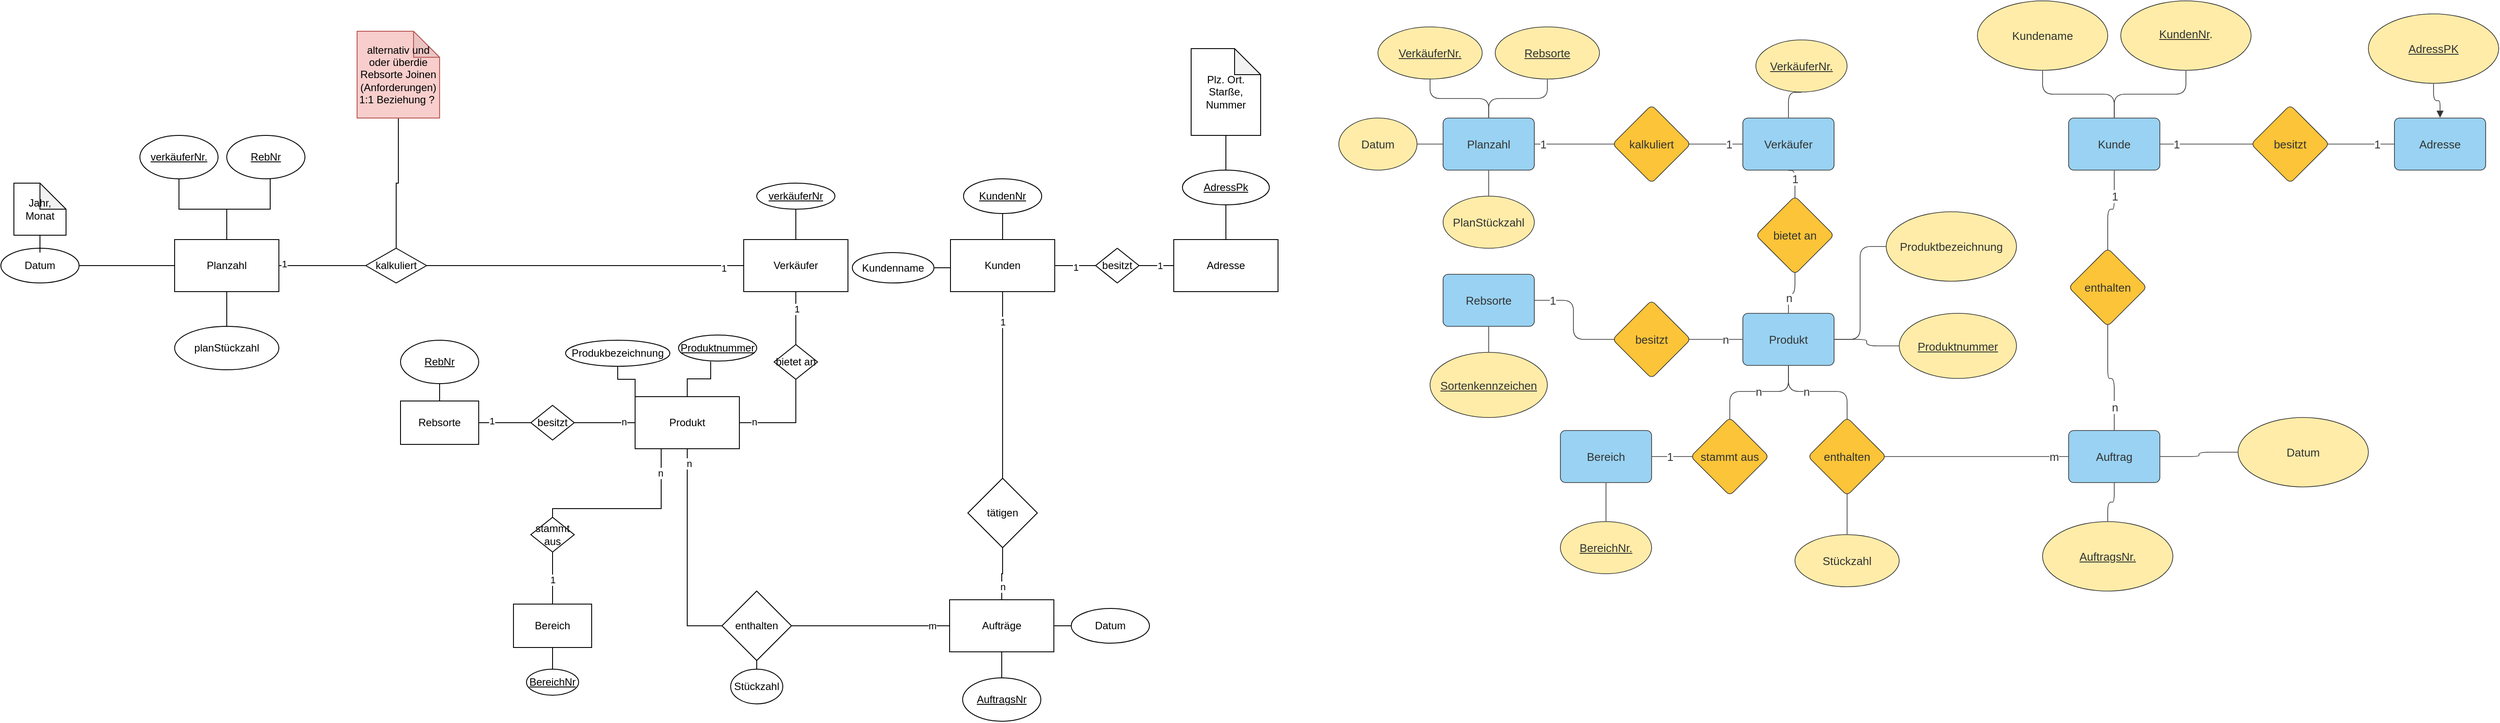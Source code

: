<mxfile version="15.9.1" type="device"><diagram id="dLXzh2UvGSdOBvR9cdax" name="Page-1"><mxGraphModel dx="1124" dy="1841" grid="0" gridSize="10" guides="0" tooltips="1" connect="1" arrows="1" fold="1" page="0" pageScale="1" pageWidth="827" pageHeight="1169" math="0" shadow="0"><root><mxCell id="0"/><mxCell id="1" parent="0"/><mxCell id="wqXy0kKlGQBQh-7bMVxt-5" style="edgeStyle=orthogonalEdgeStyle;rounded=0;orthogonalLoop=1;jettySize=auto;html=1;exitX=0.5;exitY=0;exitDx=0;exitDy=0;entryX=0.411;entryY=1.02;entryDx=0;entryDy=0;entryPerimeter=0;endArrow=none;endFill=0;" parent="1" source="wqXy0kKlGQBQh-7bMVxt-1" target="wqXy0kKlGQBQh-7bMVxt-2" edge="1"><mxGeometry relative="1" as="geometry"/></mxCell><mxCell id="wqXy0kKlGQBQh-7bMVxt-6" style="edgeStyle=orthogonalEdgeStyle;rounded=0;orthogonalLoop=1;jettySize=auto;html=1;exitX=0;exitY=0.5;exitDx=0;exitDy=0;endArrow=none;endFill=0;" parent="1" source="wqXy0kKlGQBQh-7bMVxt-1" target="wqXy0kKlGQBQh-7bMVxt-3" edge="1"><mxGeometry relative="1" as="geometry"><Array as="points"><mxPoint x="350" y="261"/><mxPoint x="350" y="261"/></Array></mxGeometry></mxCell><mxCell id="wqXy0kKlGQBQh-7bMVxt-40" value="n" style="edgeLabel;html=1;align=center;verticalAlign=middle;resizable=0;points=[];" parent="wqXy0kKlGQBQh-7bMVxt-6" vertex="1" connectable="0"><mxGeometry x="-0.848" y="-1" relative="1" as="geometry"><mxPoint as="offset"/></mxGeometry></mxCell><mxCell id="wqXy0kKlGQBQh-7bMVxt-41" value="1" style="edgeLabel;html=1;align=center;verticalAlign=middle;resizable=0;points=[];" parent="wqXy0kKlGQBQh-7bMVxt-6" vertex="1" connectable="0"><mxGeometry x="0.835" y="-2" relative="1" as="geometry"><mxPoint as="offset"/></mxGeometry></mxCell><mxCell id="wqXy0kKlGQBQh-7bMVxt-29" style="edgeStyle=orthogonalEdgeStyle;rounded=0;orthogonalLoop=1;jettySize=auto;html=1;entryX=0;entryY=0.5;entryDx=0;entryDy=0;endArrow=none;endFill=0;" parent="1" source="wqXy0kKlGQBQh-7bMVxt-1" target="wqXy0kKlGQBQh-7bMVxt-27" edge="1"><mxGeometry relative="1" as="geometry"/></mxCell><mxCell id="wqXy0kKlGQBQh-7bMVxt-42" value="n" style="edgeLabel;html=1;align=center;verticalAlign=middle;resizable=0;points=[];" parent="wqXy0kKlGQBQh-7bMVxt-29" vertex="1" connectable="0"><mxGeometry x="-0.861" y="2" relative="1" as="geometry"><mxPoint as="offset"/></mxGeometry></mxCell><mxCell id="wqXy0kKlGQBQh-7bMVxt-66" style="edgeStyle=orthogonalEdgeStyle;rounded=0;orthogonalLoop=1;jettySize=auto;html=1;exitX=0;exitY=0;exitDx=0;exitDy=0;entryX=0.5;entryY=1;entryDx=0;entryDy=0;endArrow=none;endFill=0;" parent="1" source="wqXy0kKlGQBQh-7bMVxt-1" target="wqXy0kKlGQBQh-7bMVxt-65" edge="1"><mxGeometry relative="1" as="geometry"/></mxCell><mxCell id="wqXy0kKlGQBQh-7bMVxt-1" value="Produkt" style="rounded=0;whiteSpace=wrap;html=1;" parent="1" vertex="1"><mxGeometry x="440" y="231" width="120" height="60" as="geometry"/></mxCell><mxCell id="wqXy0kKlGQBQh-7bMVxt-2" value="&lt;u&gt;Produktnummer&lt;/u&gt;" style="ellipse;whiteSpace=wrap;html=1;" parent="1" vertex="1"><mxGeometry x="490" y="160" width="90" height="30" as="geometry"/></mxCell><mxCell id="wqXy0kKlGQBQh-7bMVxt-3" value="Rebsorte" style="cube;whiteSpace=wrap;html=1;" parent="1" vertex="1"><mxGeometry x="170" y="236" width="90" height="50" as="geometry"/></mxCell><mxCell id="wqXy0kKlGQBQh-7bMVxt-4" value="Bereich" style="cube;whiteSpace=wrap;html=1;" parent="1" vertex="1"><mxGeometry x="300" y="470" width="90" height="50" as="geometry"/></mxCell><mxCell id="wqXy0kKlGQBQh-7bMVxt-8" value="besitzt" style="rhombus;whiteSpace=wrap;html=1;" parent="1" vertex="1"><mxGeometry x="320" y="241" width="50" height="40" as="geometry"/></mxCell><mxCell id="wqXy0kKlGQBQh-7bMVxt-68" style="edgeStyle=orthogonalEdgeStyle;rounded=0;orthogonalLoop=1;jettySize=auto;html=1;exitX=0.5;exitY=0;exitDx=0;exitDy=0;entryX=0.25;entryY=1;entryDx=0;entryDy=0;endArrow=none;endFill=0;" parent="1" source="wqXy0kKlGQBQh-7bMVxt-9" target="wqXy0kKlGQBQh-7bMVxt-1" edge="1"><mxGeometry relative="1" as="geometry"><Array as="points"><mxPoint x="345" y="360"/><mxPoint x="470" y="360"/></Array></mxGeometry></mxCell><mxCell id="wqXy0kKlGQBQh-7bMVxt-69" value="n" style="edgeLabel;html=1;align=center;verticalAlign=middle;resizable=0;points=[];" parent="wqXy0kKlGQBQh-7bMVxt-68" vertex="1" connectable="0"><mxGeometry x="0.725" y="1" relative="1" as="geometry"><mxPoint as="offset"/></mxGeometry></mxCell><mxCell id="wqXy0kKlGQBQh-7bMVxt-9" value="stammt aus" style="rhombus;whiteSpace=wrap;html=1;" parent="1" vertex="1"><mxGeometry x="320" y="370" width="50" height="40" as="geometry"/></mxCell><mxCell id="wqXy0kKlGQBQh-7bMVxt-10" value="" style="edgeStyle=orthogonalEdgeStyle;rounded=0;orthogonalLoop=1;jettySize=auto;html=1;exitX=0.5;exitY=0;exitDx=0;exitDy=0;entryX=0.5;entryY=1;entryDx=0;entryDy=0;endArrow=none;" parent="1" source="wqXy0kKlGQBQh-7bMVxt-4" target="wqXy0kKlGQBQh-7bMVxt-9" edge="1"><mxGeometry relative="1" as="geometry"><mxPoint x="345" y="470" as="sourcePoint"/><mxPoint x="345" y="350" as="targetPoint"/></mxGeometry></mxCell><mxCell id="wqXy0kKlGQBQh-7bMVxt-39" value="1" style="edgeLabel;html=1;align=center;verticalAlign=middle;resizable=0;points=[];" parent="wqXy0kKlGQBQh-7bMVxt-10" vertex="1" connectable="0"><mxGeometry x="-0.067" relative="1" as="geometry"><mxPoint as="offset"/></mxGeometry></mxCell><mxCell id="EiF0yC27zr7MXbpRQloR-24" style="edgeStyle=orthogonalEdgeStyle;rounded=0;orthogonalLoop=1;jettySize=auto;html=1;endArrow=none;endFill=0;" parent="1" source="wqXy0kKlGQBQh-7bMVxt-11" target="wqXy0kKlGQBQh-7bMVxt-3" edge="1"><mxGeometry relative="1" as="geometry"/></mxCell><mxCell id="wqXy0kKlGQBQh-7bMVxt-11" value="&lt;u&gt;RebNr&lt;/u&gt;" style="ellipse;whiteSpace=wrap;html=1;" parent="1" vertex="1"><mxGeometry x="170" y="166" width="90" height="50" as="geometry"/></mxCell><mxCell id="wqXy0kKlGQBQh-7bMVxt-15" style="edgeStyle=orthogonalEdgeStyle;rounded=0;orthogonalLoop=1;jettySize=auto;html=1;entryX=0.5;entryY=1;entryDx=0;entryDy=0;endArrow=none;endFill=0;" parent="1" source="wqXy0kKlGQBQh-7bMVxt-13" target="wqXy0kKlGQBQh-7bMVxt-4" edge="1"><mxGeometry relative="1" as="geometry"/></mxCell><mxCell id="wqXy0kKlGQBQh-7bMVxt-13" value="&lt;u&gt;BereichNr&lt;/u&gt;" style="ellipse;whiteSpace=wrap;html=1;" parent="1" vertex="1"><mxGeometry x="315" y="545" width="60" height="30" as="geometry"/></mxCell><mxCell id="wqXy0kKlGQBQh-7bMVxt-21" style="edgeStyle=orthogonalEdgeStyle;rounded=0;orthogonalLoop=1;jettySize=auto;html=1;entryX=0.5;entryY=0;entryDx=0;entryDy=0;endArrow=none;endFill=0;" parent="1" source="wqXy0kKlGQBQh-7bMVxt-16" target="wqXy0kKlGQBQh-7bMVxt-19" edge="1"><mxGeometry relative="1" as="geometry"><mxPoint x="860" y="210" as="targetPoint"/></mxGeometry></mxCell><mxCell id="wqXy0kKlGQBQh-7bMVxt-51" value="1" style="edgeLabel;html=1;align=center;verticalAlign=middle;resizable=0;points=[];" parent="wqXy0kKlGQBQh-7bMVxt-21" vertex="1" connectable="0"><mxGeometry x="-0.75" y="2" relative="1" as="geometry"><mxPoint x="-2" y="8" as="offset"/></mxGeometry></mxCell><mxCell id="wqXy0kKlGQBQh-7bMVxt-37" style="edgeStyle=orthogonalEdgeStyle;rounded=0;orthogonalLoop=1;jettySize=auto;html=1;exitX=1;exitY=0.5;exitDx=0;exitDy=0;entryX=0;entryY=0.5;entryDx=0;entryDy=0;endArrow=none;endFill=0;" parent="1" source="wqXy0kKlGQBQh-7bMVxt-16" target="wqXy0kKlGQBQh-7bMVxt-35" edge="1"><mxGeometry relative="1" as="geometry"/></mxCell><mxCell id="wqXy0kKlGQBQh-7bMVxt-53" value="1" style="edgeLabel;html=1;align=center;verticalAlign=middle;resizable=0;points=[];" parent="wqXy0kKlGQBQh-7bMVxt-37" vertex="1" connectable="0"><mxGeometry y="-2" relative="1" as="geometry"><mxPoint as="offset"/></mxGeometry></mxCell><mxCell id="wqXy0kKlGQBQh-7bMVxt-16" value="Kunden" style="rounded=0;whiteSpace=wrap;html=1;" parent="1" vertex="1"><mxGeometry x="803" y="50" width="120" height="60" as="geometry"/></mxCell><mxCell id="wqXy0kKlGQBQh-7bMVxt-28" style="edgeStyle=orthogonalEdgeStyle;rounded=0;orthogonalLoop=1;jettySize=auto;html=1;entryX=1;entryY=0.5;entryDx=0;entryDy=0;endArrow=none;endFill=0;" parent="1" source="wqXy0kKlGQBQh-7bMVxt-17" target="wqXy0kKlGQBQh-7bMVxt-27" edge="1"><mxGeometry relative="1" as="geometry"/></mxCell><mxCell id="wqXy0kKlGQBQh-7bMVxt-43" value="m" style="edgeLabel;html=1;align=center;verticalAlign=middle;resizable=0;points=[];" parent="wqXy0kKlGQBQh-7bMVxt-28" vertex="1" connectable="0"><mxGeometry x="-0.781" relative="1" as="geometry"><mxPoint as="offset"/></mxGeometry></mxCell><mxCell id="wqXy0kKlGQBQh-7bMVxt-57" style="edgeStyle=orthogonalEdgeStyle;rounded=0;orthogonalLoop=1;jettySize=auto;html=1;exitX=1;exitY=0.5;exitDx=0;exitDy=0;entryX=0;entryY=0.5;entryDx=0;entryDy=0;endArrow=none;endFill=0;" parent="1" source="wqXy0kKlGQBQh-7bMVxt-17" target="wqXy0kKlGQBQh-7bMVxt-56" edge="1"><mxGeometry relative="1" as="geometry"/></mxCell><mxCell id="wqXy0kKlGQBQh-7bMVxt-17" value="Aufträge" style="rounded=0;whiteSpace=wrap;html=1;" parent="1" vertex="1"><mxGeometry x="802" y="465" width="120" height="60" as="geometry"/></mxCell><mxCell id="wqXy0kKlGQBQh-7bMVxt-20" style="edgeStyle=orthogonalEdgeStyle;rounded=0;orthogonalLoop=1;jettySize=auto;html=1;endArrow=none;endFill=0;" parent="1" source="wqXy0kKlGQBQh-7bMVxt-19" target="wqXy0kKlGQBQh-7bMVxt-17" edge="1"><mxGeometry relative="1" as="geometry"/></mxCell><mxCell id="wqXy0kKlGQBQh-7bMVxt-52" value="n" style="edgeLabel;html=1;align=center;verticalAlign=middle;resizable=0;points=[];" parent="wqXy0kKlGQBQh-7bMVxt-20" vertex="1" connectable="0"><mxGeometry x="0.497" y="1" relative="1" as="geometry"><mxPoint as="offset"/></mxGeometry></mxCell><mxCell id="wqXy0kKlGQBQh-7bMVxt-19" value="tätigen" style="rhombus;whiteSpace=wrap;html=1;" parent="1" vertex="1"><mxGeometry x="823" y="325" width="80" height="80" as="geometry"/></mxCell><mxCell id="wqXy0kKlGQBQh-7bMVxt-25" style="edgeStyle=orthogonalEdgeStyle;rounded=0;orthogonalLoop=1;jettySize=auto;html=1;entryX=0.5;entryY=0;entryDx=0;entryDy=0;endArrow=none;endFill=0;" parent="1" source="wqXy0kKlGQBQh-7bMVxt-22" target="wqXy0kKlGQBQh-7bMVxt-16" edge="1"><mxGeometry relative="1" as="geometry"/></mxCell><mxCell id="wqXy0kKlGQBQh-7bMVxt-22" value="&lt;u&gt;KundenNr&lt;/u&gt;" style="ellipse;whiteSpace=wrap;html=1;" parent="1" vertex="1"><mxGeometry x="818" y="-20" width="90" height="40" as="geometry"/></mxCell><mxCell id="wqXy0kKlGQBQh-7bMVxt-24" style="edgeStyle=orthogonalEdgeStyle;rounded=0;orthogonalLoop=1;jettySize=auto;html=1;entryX=0.5;entryY=1;entryDx=0;entryDy=0;endArrow=none;endFill=0;" parent="1" source="wqXy0kKlGQBQh-7bMVxt-23" target="wqXy0kKlGQBQh-7bMVxt-17" edge="1"><mxGeometry relative="1" as="geometry"/></mxCell><mxCell id="wqXy0kKlGQBQh-7bMVxt-23" value="&lt;u&gt;AuftragsNr&lt;/u&gt;" style="ellipse;whiteSpace=wrap;html=1;" parent="1" vertex="1"><mxGeometry x="817" y="555" width="90" height="50" as="geometry"/></mxCell><mxCell id="wqXy0kKlGQBQh-7bMVxt-59" style="edgeStyle=orthogonalEdgeStyle;rounded=0;orthogonalLoop=1;jettySize=auto;html=1;endArrow=none;endFill=0;entryX=0.5;entryY=0;entryDx=0;entryDy=0;" parent="1" source="wqXy0kKlGQBQh-7bMVxt-27" target="wqXy0kKlGQBQh-7bMVxt-63" edge="1"><mxGeometry relative="1" as="geometry"><mxPoint x="580" y="585" as="targetPoint"/></mxGeometry></mxCell><mxCell id="wqXy0kKlGQBQh-7bMVxt-27" value="enthalten" style="rhombus;whiteSpace=wrap;html=1;" parent="1" vertex="1"><mxGeometry x="540" y="455" width="80" height="80" as="geometry"/></mxCell><mxCell id="wqXy0kKlGQBQh-7bMVxt-32" value="Adresse" style="rounded=0;whiteSpace=wrap;html=1;" parent="1" vertex="1"><mxGeometry x="1060" y="50" width="120" height="60" as="geometry"/></mxCell><mxCell id="wqXy0kKlGQBQh-7bMVxt-38" style="edgeStyle=orthogonalEdgeStyle;rounded=0;orthogonalLoop=1;jettySize=auto;html=1;exitX=1;exitY=0.5;exitDx=0;exitDy=0;entryX=0;entryY=0.5;entryDx=0;entryDy=0;endArrow=none;endFill=0;" parent="1" source="wqXy0kKlGQBQh-7bMVxt-35" target="wqXy0kKlGQBQh-7bMVxt-32" edge="1"><mxGeometry relative="1" as="geometry"/></mxCell><mxCell id="wqXy0kKlGQBQh-7bMVxt-54" value="1" style="edgeLabel;html=1;align=center;verticalAlign=middle;resizable=0;points=[];" parent="wqXy0kKlGQBQh-7bMVxt-38" vertex="1" connectable="0"><mxGeometry x="0.167" relative="1" as="geometry"><mxPoint as="offset"/></mxGeometry></mxCell><mxCell id="wqXy0kKlGQBQh-7bMVxt-35" value="besitzt" style="rhombus;whiteSpace=wrap;html=1;" parent="1" vertex="1"><mxGeometry x="970" y="60" width="50" height="40" as="geometry"/></mxCell><mxCell id="wqXy0kKlGQBQh-7bMVxt-47" style="edgeStyle=orthogonalEdgeStyle;rounded=0;orthogonalLoop=1;jettySize=auto;html=1;exitX=0.5;exitY=1;exitDx=0;exitDy=0;entryX=0.5;entryY=0;entryDx=0;entryDy=0;endArrow=none;endFill=0;" parent="1" source="wqXy0kKlGQBQh-7bMVxt-44" target="wqXy0kKlGQBQh-7bMVxt-46" edge="1"><mxGeometry relative="1" as="geometry"/></mxCell><mxCell id="wqXy0kKlGQBQh-7bMVxt-50" value="1" style="edgeLabel;html=1;align=center;verticalAlign=middle;resizable=0;points=[];" parent="wqXy0kKlGQBQh-7bMVxt-47" vertex="1" connectable="0"><mxGeometry x="-0.367" y="1" relative="1" as="geometry"><mxPoint as="offset"/></mxGeometry></mxCell><mxCell id="EiF0yC27zr7MXbpRQloR-15" style="edgeStyle=orthogonalEdgeStyle;rounded=0;orthogonalLoop=1;jettySize=auto;html=1;entryX=1;entryY=0.5;entryDx=0;entryDy=0;endArrow=none;endFill=0;" parent="1" source="wqXy0kKlGQBQh-7bMVxt-44" target="EiF0yC27zr7MXbpRQloR-14" edge="1"><mxGeometry relative="1" as="geometry"/></mxCell><mxCell id="EiF0yC27zr7MXbpRQloR-19" value="1" style="edgeLabel;html=1;align=center;verticalAlign=middle;resizable=0;points=[];" parent="EiF0yC27zr7MXbpRQloR-15" vertex="1" connectable="0"><mxGeometry x="-0.874" y="3" relative="1" as="geometry"><mxPoint as="offset"/></mxGeometry></mxCell><mxCell id="wqXy0kKlGQBQh-7bMVxt-44" value="Verkäufer" style="rounded=0;whiteSpace=wrap;html=1;" parent="1" vertex="1"><mxGeometry x="565" y="50" width="120" height="60" as="geometry"/></mxCell><mxCell id="wqXy0kKlGQBQh-7bMVxt-48" style="edgeStyle=orthogonalEdgeStyle;rounded=0;orthogonalLoop=1;jettySize=auto;html=1;exitX=0.5;exitY=1;exitDx=0;exitDy=0;entryX=1;entryY=0.5;entryDx=0;entryDy=0;endArrow=none;endFill=0;" parent="1" source="wqXy0kKlGQBQh-7bMVxt-46" target="wqXy0kKlGQBQh-7bMVxt-1" edge="1"><mxGeometry relative="1" as="geometry"/></mxCell><mxCell id="wqXy0kKlGQBQh-7bMVxt-49" value="n" style="edgeLabel;html=1;align=center;verticalAlign=middle;resizable=0;points=[];" parent="wqXy0kKlGQBQh-7bMVxt-48" vertex="1" connectable="0"><mxGeometry x="0.704" y="-1" relative="1" as="geometry"><mxPoint as="offset"/></mxGeometry></mxCell><mxCell id="wqXy0kKlGQBQh-7bMVxt-46" value="bietet an" style="rhombus;whiteSpace=wrap;html=1;" parent="1" vertex="1"><mxGeometry x="600" y="171" width="50" height="40" as="geometry"/></mxCell><mxCell id="wqXy0kKlGQBQh-7bMVxt-56" value="Datum" style="ellipse;whiteSpace=wrap;html=1;" parent="1" vertex="1"><mxGeometry x="942" y="475" width="90" height="40" as="geometry"/></mxCell><mxCell id="wqXy0kKlGQBQh-7bMVxt-63" value="Stückzahl" style="ellipse;whiteSpace=wrap;html=1;" parent="1" vertex="1"><mxGeometry x="550" y="545" width="60" height="40" as="geometry"/></mxCell><mxCell id="wqXy0kKlGQBQh-7bMVxt-65" value="Produkbezeichnung" style="ellipse;whiteSpace=wrap;html=1;" parent="1" vertex="1"><mxGeometry x="360" y="166" width="120" height="30" as="geometry"/></mxCell><mxCell id="wqXy0kKlGQBQh-7bMVxt-71" style="edgeStyle=orthogonalEdgeStyle;rounded=0;orthogonalLoop=1;jettySize=auto;html=1;exitX=1;exitY=0.5;exitDx=0;exitDy=0;entryX=0;entryY=0.5;entryDx=0;entryDy=0;endArrow=none;endFill=0;" parent="1" source="wqXy0kKlGQBQh-7bMVxt-70" target="wqXy0kKlGQBQh-7bMVxt-16" edge="1"><mxGeometry relative="1" as="geometry"/></mxCell><mxCell id="wqXy0kKlGQBQh-7bMVxt-70" value="Kundenname" style="ellipse;whiteSpace=wrap;html=1;" parent="1" vertex="1"><mxGeometry x="690" y="65" width="94" height="35" as="geometry"/></mxCell><mxCell id="EiF0yC27zr7MXbpRQloR-17" style="edgeStyle=orthogonalEdgeStyle;rounded=0;orthogonalLoop=1;jettySize=auto;html=1;entryX=0.5;entryY=0;entryDx=0;entryDy=0;endArrow=none;endFill=0;" parent="1" source="wqXy0kKlGQBQh-7bMVxt-72" target="wqXy0kKlGQBQh-7bMVxt-44" edge="1"><mxGeometry relative="1" as="geometry"/></mxCell><mxCell id="wqXy0kKlGQBQh-7bMVxt-72" value="&lt;u&gt;verkäuferNr&lt;/u&gt;" style="ellipse;whiteSpace=wrap;html=1;" parent="1" vertex="1"><mxGeometry x="580" y="-15" width="90" height="30" as="geometry"/></mxCell><mxCell id="wqXy0kKlGQBQh-7bMVxt-75" style="edgeStyle=orthogonalEdgeStyle;rounded=0;orthogonalLoop=1;jettySize=auto;html=1;exitX=0.5;exitY=1;exitDx=0;exitDy=0;entryX=0.5;entryY=0;entryDx=0;entryDy=0;endArrow=none;endFill=0;" parent="1" source="wqXy0kKlGQBQh-7bMVxt-74" target="wqXy0kKlGQBQh-7bMVxt-32" edge="1"><mxGeometry relative="1" as="geometry"/></mxCell><mxCell id="wqXy0kKlGQBQh-7bMVxt-74" value="&lt;u&gt;AdressPk&lt;/u&gt;" style="ellipse;whiteSpace=wrap;html=1;" parent="1" vertex="1"><mxGeometry x="1070" y="-30" width="100" height="40" as="geometry"/></mxCell><mxCell id="EiF0yC27zr7MXbpRQloR-1" value="Planzahl" style="rounded=0;whiteSpace=wrap;html=1;" parent="1" vertex="1"><mxGeometry x="-90" y="50" width="120" height="60" as="geometry"/></mxCell><mxCell id="EiF0yC27zr7MXbpRQloR-5" style="edgeStyle=orthogonalEdgeStyle;rounded=0;orthogonalLoop=1;jettySize=auto;html=1;endArrow=none;endFill=0;" parent="1" source="EiF0yC27zr7MXbpRQloR-2" target="EiF0yC27zr7MXbpRQloR-1" edge="1"><mxGeometry relative="1" as="geometry"/></mxCell><mxCell id="EiF0yC27zr7MXbpRQloR-2" value="&lt;u&gt;verkäuferNr.&lt;/u&gt;" style="ellipse;whiteSpace=wrap;html=1;" parent="1" vertex="1"><mxGeometry x="-130" y="-70" width="90" height="50" as="geometry"/></mxCell><mxCell id="EiF0yC27zr7MXbpRQloR-6" style="edgeStyle=orthogonalEdgeStyle;rounded=0;orthogonalLoop=1;jettySize=auto;html=1;endArrow=none;endFill=0;" parent="1" source="EiF0yC27zr7MXbpRQloR-4" edge="1"><mxGeometry relative="1" as="geometry"><mxPoint x="-30" y="45" as="targetPoint"/><Array as="points"><mxPoint x="20" y="15"/><mxPoint x="-30" y="15"/></Array></mxGeometry></mxCell><mxCell id="EiF0yC27zr7MXbpRQloR-4" value="&lt;u&gt;RebNr&lt;/u&gt;" style="ellipse;whiteSpace=wrap;html=1;" parent="1" vertex="1"><mxGeometry x="-30" y="-70" width="90" height="50" as="geometry"/></mxCell><mxCell id="EiF0yC27zr7MXbpRQloR-8" style="edgeStyle=orthogonalEdgeStyle;rounded=0;orthogonalLoop=1;jettySize=auto;html=1;endArrow=none;endFill=0;" parent="1" source="EiF0yC27zr7MXbpRQloR-7" target="EiF0yC27zr7MXbpRQloR-1" edge="1"><mxGeometry relative="1" as="geometry"/></mxCell><mxCell id="EiF0yC27zr7MXbpRQloR-7" value="Datum" style="ellipse;whiteSpace=wrap;html=1;" parent="1" vertex="1"><mxGeometry x="-290" y="60" width="90" height="40" as="geometry"/></mxCell><mxCell id="EiF0yC27zr7MXbpRQloR-10" style="edgeStyle=orthogonalEdgeStyle;rounded=0;orthogonalLoop=1;jettySize=auto;html=1;endArrow=none;endFill=0;" parent="1" source="EiF0yC27zr7MXbpRQloR-9" target="EiF0yC27zr7MXbpRQloR-1" edge="1"><mxGeometry relative="1" as="geometry"/></mxCell><mxCell id="EiF0yC27zr7MXbpRQloR-9" value="planStückzahl" style="ellipse;whiteSpace=wrap;html=1;" parent="1" vertex="1"><mxGeometry x="-90" y="150" width="120" height="50" as="geometry"/></mxCell><mxCell id="EiF0yC27zr7MXbpRQloR-13" style="edgeStyle=orthogonalEdgeStyle;rounded=0;orthogonalLoop=1;jettySize=auto;html=1;endArrow=none;endFill=0;" parent="1" source="EiF0yC27zr7MXbpRQloR-11" target="EiF0yC27zr7MXbpRQloR-7" edge="1"><mxGeometry relative="1" as="geometry"/></mxCell><mxCell id="EiF0yC27zr7MXbpRQloR-11" value="Jahr,&lt;br&gt;Monat" style="shape=note;whiteSpace=wrap;html=1;backgroundOutline=1;darkOpacity=0.05;" parent="1" vertex="1"><mxGeometry x="-275" y="-15" width="60" height="60" as="geometry"/></mxCell><mxCell id="EiF0yC27zr7MXbpRQloR-16" style="edgeStyle=orthogonalEdgeStyle;rounded=0;orthogonalLoop=1;jettySize=auto;html=1;entryX=1;entryY=0.5;entryDx=0;entryDy=0;endArrow=none;endFill=0;" parent="1" source="EiF0yC27zr7MXbpRQloR-14" target="EiF0yC27zr7MXbpRQloR-1" edge="1"><mxGeometry relative="1" as="geometry"/></mxCell><mxCell id="EiF0yC27zr7MXbpRQloR-18" value="1" style="edgeLabel;html=1;align=center;verticalAlign=middle;resizable=0;points=[];" parent="EiF0yC27zr7MXbpRQloR-16" vertex="1" connectable="0"><mxGeometry x="0.884" y="-2" relative="1" as="geometry"><mxPoint as="offset"/></mxGeometry></mxCell><mxCell id="EiF0yC27zr7MXbpRQloR-14" value="kalkuliert" style="rhombus;whiteSpace=wrap;html=1;" parent="1" vertex="1"><mxGeometry x="130" y="60" width="70" height="40" as="geometry"/></mxCell><mxCell id="EiF0yC27zr7MXbpRQloR-21" style="edgeStyle=orthogonalEdgeStyle;rounded=0;orthogonalLoop=1;jettySize=auto;html=1;endArrow=none;endFill=0;" parent="1" source="EiF0yC27zr7MXbpRQloR-20" target="wqXy0kKlGQBQh-7bMVxt-74" edge="1"><mxGeometry relative="1" as="geometry"/></mxCell><mxCell id="EiF0yC27zr7MXbpRQloR-20" value="Plz. Ort. Starße, Nummer" style="shape=note;whiteSpace=wrap;html=1;backgroundOutline=1;darkOpacity=0.05;" parent="1" vertex="1"><mxGeometry x="1080" y="-170" width="80" height="100" as="geometry"/></mxCell><mxCell id="EiF0yC27zr7MXbpRQloR-23" style="edgeStyle=orthogonalEdgeStyle;rounded=0;orthogonalLoop=1;jettySize=auto;html=1;entryX=0.5;entryY=0;entryDx=0;entryDy=0;endArrow=none;endFill=0;" parent="1" source="EiF0yC27zr7MXbpRQloR-22" target="EiF0yC27zr7MXbpRQloR-14" edge="1"><mxGeometry relative="1" as="geometry"/></mxCell><mxCell id="EiF0yC27zr7MXbpRQloR-22" value="alternativ und oder überdie Rebsorte Joinen&lt;br&gt;(Anforderungen)&lt;br&gt;1:1 Beziehung ?&amp;nbsp;" style="shape=note;whiteSpace=wrap;html=1;backgroundOutline=1;darkOpacity=0.05;fillColor=#f8cecc;strokeColor=#b85450;" parent="1" vertex="1"><mxGeometry x="120" y="-190" width="95" height="100" as="geometry"/></mxCell><UserObject label="Planzahl" lucidchartObjectId="HD6yKxTjAqvI" id="DMRM2S8NRfntJK1-r86y-74"><mxCell style="html=1;overflow=block;blockSpacing=1;whiteSpace=wrap;;whiteSpace=wrap;fontSize=13;fontColor=#333333;align=center;spacing=3.8;strokeColor=#333333;strokeOpacity=100;fillOpacity=100;rounded=1;absoluteArcSize=1;arcSize=12;fillColor=#99d2f2;strokeWidth=0.8;" vertex="1" parent="1"><mxGeometry x="1370" y="-90" width="105" height="60" as="geometry"/></mxCell></UserObject><UserObject label="Datum" lucidchartObjectId="1D6ylxckQgQZ" id="DMRM2S8NRfntJK1-r86y-75"><mxCell style="html=1;overflow=block;blockSpacing=1;whiteSpace=wrap;ellipse;whiteSpace=wrap;fontSize=13;fontColor=#333333;align=center;spacing=3.8;strokeColor=#333333;strokeOpacity=100;fillOpacity=100;rounded=1;absoluteArcSize=1;arcSize=12;fillColor=#ffeca9;strokeWidth=0.8;" vertex="1" parent="1"><mxGeometry x="1250" y="-90" width="90" height="60" as="geometry"/></mxCell></UserObject><UserObject label="kalkuliert" lucidchartObjectId="~D6yiu_wsaEA" id="DMRM2S8NRfntJK1-r86y-76"><mxCell style="html=1;overflow=block;blockSpacing=1;whiteSpace=wrap;shape=rhombus;whiteSpace=wrap;fontSize=13;fontColor=#333333;align=center;spacing=3.8;strokeColor=#333333;strokeOpacity=100;fillOpacity=100;rounded=1;absoluteArcSize=1;arcSize=12;fillColor=#fcc438;strokeWidth=0.8;" vertex="1" parent="1"><mxGeometry x="1565" y="-105" width="90" height="90" as="geometry"/></mxCell></UserObject><UserObject label="PlanStückzahl" lucidchartObjectId="gE6yBKlqAjks" id="DMRM2S8NRfntJK1-r86y-77"><mxCell style="html=1;overflow=block;blockSpacing=1;whiteSpace=wrap;ellipse;whiteSpace=wrap;fontSize=13;fontColor=#333333;align=center;spacing=3.8;strokeColor=#333333;strokeOpacity=100;fillOpacity=100;rounded=1;absoluteArcSize=1;arcSize=12;fillColor=#ffeca9;strokeWidth=0.8;" vertex="1" parent="1"><mxGeometry x="1370" width="105" height="60" as="geometry"/></mxCell></UserObject><UserObject label="VerkäuferNr." lucidchartObjectId="wE6yfzcbvv1w" id="DMRM2S8NRfntJK1-r86y-78"><mxCell style="html=1;overflow=block;blockSpacing=1;whiteSpace=wrap;ellipse;whiteSpace=wrap;fontSize=13;fontColor=#333333;fontStyle=4;align=center;spacing=3.8;strokeColor=#333333;strokeOpacity=100;fillOpacity=100;rounded=1;absoluteArcSize=1;arcSize=12;fillColor=#ffeca9;strokeWidth=0.8;" vertex="1" parent="1"><mxGeometry x="1295" y="-195" width="120" height="60" as="geometry"/></mxCell></UserObject><UserObject label="Rebsorte" lucidchartObjectId="6E6yeNFu2nRY" id="DMRM2S8NRfntJK1-r86y-79"><mxCell style="html=1;overflow=block;blockSpacing=1;whiteSpace=wrap;ellipse;whiteSpace=wrap;fontSize=13;fontColor=#333333;fontStyle=4;align=center;spacing=3.8;strokeColor=#333333;strokeOpacity=100;fillOpacity=100;rounded=1;absoluteArcSize=1;arcSize=12;fillColor=#ffeca9;strokeWidth=0.8;" vertex="1" parent="1"><mxGeometry x="1430" y="-195" width="120" height="60" as="geometry"/></mxCell></UserObject><UserObject label="Verkäufer" lucidchartObjectId="SF6yqEMKc3vv" id="DMRM2S8NRfntJK1-r86y-80"><mxCell style="html=1;overflow=block;blockSpacing=1;whiteSpace=wrap;;whiteSpace=wrap;fontSize=13;fontColor=#333333;align=center;spacing=3.8;strokeColor=#333333;strokeOpacity=100;fillOpacity=100;rounded=1;absoluteArcSize=1;arcSize=12;fillColor=#99d2f2;strokeWidth=0.8;" vertex="1" parent="1"><mxGeometry x="1715" y="-90" width="105" height="60" as="geometry"/></mxCell></UserObject><UserObject label="VerkäuferNr." lucidchartObjectId="ZF6yy-2QHuWO" id="DMRM2S8NRfntJK1-r86y-81"><mxCell style="html=1;overflow=block;blockSpacing=1;whiteSpace=wrap;ellipse;whiteSpace=wrap;fontSize=13;fontColor=#333333;fontStyle=4;align=center;spacing=3.8;strokeColor=#333333;strokeOpacity=100;fillOpacity=100;rounded=1;absoluteArcSize=1;arcSize=12;fillColor=#ffeca9;strokeWidth=0.8;" vertex="1" parent="1"><mxGeometry x="1730" y="-180" width="105" height="60" as="geometry"/></mxCell></UserObject><UserObject label="bietet an" lucidchartObjectId="4F6yMt0c1Xd0" id="DMRM2S8NRfntJK1-r86y-82"><mxCell style="html=1;overflow=block;blockSpacing=1;whiteSpace=wrap;shape=rhombus;whiteSpace=wrap;fontSize=13;fontColor=#333333;align=center;spacing=3.8;strokeColor=#333333;strokeOpacity=100;fillOpacity=100;rounded=1;absoluteArcSize=1;arcSize=12;fillColor=#fcc438;strokeWidth=0.8;" vertex="1" parent="1"><mxGeometry x="1730" width="90" height="90" as="geometry"/></mxCell></UserObject><UserObject label="" lucidchartObjectId="TG6y9rWY6rWs" id="DMRM2S8NRfntJK1-r86y-83"><mxCell style="html=1;jettySize=18;whiteSpace=wrap;fontSize=13;strokeColor=#333333;strokeOpacity=100;strokeWidth=0.8;rounded=1;arcSize=24;edgeStyle=orthogonalEdgeStyle;startArrow=none;;endArrow=none;;exitX=1.004;exitY=0.5;exitPerimeter=0;entryX=-0.004;entryY=0.5;entryPerimeter=0;" edge="1" parent="1" source="DMRM2S8NRfntJK1-r86y-75" target="DMRM2S8NRfntJK1-r86y-74"><mxGeometry width="100" height="100" relative="1" as="geometry"><Array as="points"/></mxGeometry></mxCell></UserObject><UserObject label="" lucidchartObjectId="7G6yqgJ6uSE7" id="DMRM2S8NRfntJK1-r86y-84"><mxCell style="html=1;jettySize=18;whiteSpace=wrap;fontSize=13;strokeColor=#333333;strokeOpacity=100;strokeWidth=0.8;rounded=1;arcSize=24;edgeStyle=orthogonalEdgeStyle;startArrow=none;;endArrow=none;;exitX=0.5;exitY=-0.006;exitPerimeter=0;entryX=0.5;entryY=1.006;entryPerimeter=0;" edge="1" parent="1" source="DMRM2S8NRfntJK1-r86y-77" target="DMRM2S8NRfntJK1-r86y-74"><mxGeometry width="100" height="100" relative="1" as="geometry"><Array as="points"/></mxGeometry></mxCell></UserObject><UserObject label="" lucidchartObjectId="kH6ycOEk1fHw" id="DMRM2S8NRfntJK1-r86y-85"><mxCell style="html=1;jettySize=18;whiteSpace=wrap;fontSize=13;strokeColor=#333333;strokeOpacity=100;strokeWidth=0.8;rounded=1;arcSize=24;edgeStyle=orthogonalEdgeStyle;startArrow=none;;endArrow=none;;exitX=0.5;exitY=1.006;exitPerimeter=0;entryX=0.5;entryY=-0.006;entryPerimeter=0;" edge="1" parent="1" source="DMRM2S8NRfntJK1-r86y-78" target="DMRM2S8NRfntJK1-r86y-74"><mxGeometry width="100" height="100" relative="1" as="geometry"><Array as="points"/></mxGeometry></mxCell></UserObject><UserObject label="" lucidchartObjectId="mH6y6194jUAv" id="DMRM2S8NRfntJK1-r86y-86"><mxCell style="html=1;jettySize=18;whiteSpace=wrap;fontSize=13;strokeColor=#333333;strokeOpacity=100;strokeWidth=0.8;rounded=1;arcSize=24;edgeStyle=orthogonalEdgeStyle;startArrow=none;;endArrow=none;;exitX=0.5;exitY=1.006;exitPerimeter=0;entryX=0.5;entryY=-0.006;entryPerimeter=0;" edge="1" parent="1" source="DMRM2S8NRfntJK1-r86y-79" target="DMRM2S8NRfntJK1-r86y-74"><mxGeometry width="100" height="100" relative="1" as="geometry"><Array as="points"/></mxGeometry></mxCell></UserObject><UserObject label="" lucidchartObjectId="fJ6y0URHGjH7" id="DMRM2S8NRfntJK1-r86y-87"><mxCell style="html=1;jettySize=18;whiteSpace=wrap;fontSize=13;strokeColor=#333333;strokeOpacity=100;strokeWidth=0.8;rounded=1;arcSize=24;edgeStyle=orthogonalEdgeStyle;startArrow=none;;endArrow=none;;exitX=1.004;exitY=0.5;exitPerimeter=0;entryX=0.023;entryY=0.5;entryPerimeter=0;" edge="1" parent="1" source="DMRM2S8NRfntJK1-r86y-74" target="DMRM2S8NRfntJK1-r86y-76"><mxGeometry width="100" height="100" relative="1" as="geometry"><Array as="points"/></mxGeometry></mxCell></UserObject><mxCell id="DMRM2S8NRfntJK1-r86y-88" value="1" style="text;html=1;resizable=0;labelBackgroundColor=#ffffff;align=center;verticalAlign=middle;fontColor=#333333;;fontSize=13;" vertex="1" parent="DMRM2S8NRfntJK1-r86y-87"><mxGeometry x="-0.8" relative="1" as="geometry"/></mxCell><UserObject label="" lucidchartObjectId="hJ6yLqr4mwFq" id="DMRM2S8NRfntJK1-r86y-89"><mxCell style="html=1;jettySize=18;whiteSpace=wrap;fontSize=13;strokeColor=#333333;strokeOpacity=100;strokeWidth=0.8;rounded=1;arcSize=24;edgeStyle=orthogonalEdgeStyle;startArrow=none;;endArrow=none;;exitX=-0.004;exitY=0.5;exitPerimeter=0;entryX=0.977;entryY=0.5;entryPerimeter=0;" edge="1" parent="1" source="DMRM2S8NRfntJK1-r86y-80" target="DMRM2S8NRfntJK1-r86y-76"><mxGeometry width="100" height="100" relative="1" as="geometry"><Array as="points"/></mxGeometry></mxCell></UserObject><mxCell id="DMRM2S8NRfntJK1-r86y-90" value="1" style="text;html=1;resizable=0;labelBackgroundColor=#ffffff;align=center;verticalAlign=middle;fontColor=#333333;;fontSize=13;" vertex="1" parent="DMRM2S8NRfntJK1-r86y-89"><mxGeometry x="-0.483" relative="1" as="geometry"/></mxCell><UserObject label="" lucidchartObjectId="jJ6yik5mH48Z" id="DMRM2S8NRfntJK1-r86y-91"><mxCell style="html=1;jettySize=18;whiteSpace=wrap;fontSize=13;strokeColor=#333333;strokeOpacity=100;strokeWidth=0.8;rounded=1;arcSize=24;edgeStyle=orthogonalEdgeStyle;startArrow=none;;endArrow=none;;exitX=0.5;exitY=1.006;exitPerimeter=0;entryX=0.5;entryY=-0.006;entryPerimeter=0;" edge="1" parent="1" source="DMRM2S8NRfntJK1-r86y-81" target="DMRM2S8NRfntJK1-r86y-80"><mxGeometry width="100" height="100" relative="1" as="geometry"><Array as="points"/></mxGeometry></mxCell></UserObject><UserObject label="" lucidchartObjectId="KJ6y0YEbVMCN" id="DMRM2S8NRfntJK1-r86y-92"><mxCell style="html=1;jettySize=18;whiteSpace=wrap;fontSize=13;strokeColor=#333333;strokeOpacity=100;strokeWidth=0.8;rounded=1;arcSize=24;edgeStyle=orthogonalEdgeStyle;startArrow=none;;endArrow=none;;exitX=0.5;exitY=1.006;exitPerimeter=0;entryX=0.5;entryY=0.023;entryPerimeter=0;" edge="1" parent="1" source="DMRM2S8NRfntJK1-r86y-80" target="DMRM2S8NRfntJK1-r86y-82"><mxGeometry width="100" height="100" relative="1" as="geometry"><Array as="points"/></mxGeometry></mxCell></UserObject><mxCell id="DMRM2S8NRfntJK1-r86y-93" value="1" style="text;html=1;resizable=0;labelBackgroundColor=#ffffff;align=center;verticalAlign=middle;fontColor=#333333;;fontSize=13;" vertex="1" parent="DMRM2S8NRfntJK1-r86y-92"><mxGeometry x="-0.148" relative="1" as="geometry"/></mxCell><UserObject label="Produkt" lucidchartObjectId="5J6yyEiCDeHP" id="DMRM2S8NRfntJK1-r86y-94"><mxCell style="html=1;overflow=block;blockSpacing=1;whiteSpace=wrap;;whiteSpace=wrap;fontSize=13;fontColor=#333333;align=center;spacing=3.8;strokeColor=#333333;strokeOpacity=100;fillOpacity=100;rounded=1;absoluteArcSize=1;arcSize=12;fillColor=#99d2f2;strokeWidth=0.8;" vertex="1" parent="1"><mxGeometry x="1715" y="135" width="105" height="60" as="geometry"/></mxCell></UserObject><UserObject label="besitzt" lucidchartObjectId="eK6ysxtAA3y1" id="DMRM2S8NRfntJK1-r86y-95"><mxCell style="html=1;overflow=block;blockSpacing=1;whiteSpace=wrap;shape=rhombus;whiteSpace=wrap;fontSize=13;fontColor=#333333;align=center;spacing=3.8;strokeColor=#333333;strokeOpacity=100;fillOpacity=100;rounded=1;absoluteArcSize=1;arcSize=12;fillColor=#fcc438;strokeWidth=0.8;" vertex="1" parent="1"><mxGeometry x="1565" y="120" width="90" height="90" as="geometry"/></mxCell></UserObject><UserObject label="Rebsorte" lucidchartObjectId="nK6ykZ9Cy6le" id="DMRM2S8NRfntJK1-r86y-96"><mxCell style="html=1;overflow=block;blockSpacing=1;whiteSpace=wrap;;whiteSpace=wrap;fontSize=13;fontColor=#333333;align=center;spacing=3.8;strokeColor=#333333;strokeOpacity=100;fillOpacity=100;rounded=1;absoluteArcSize=1;arcSize=12;fillColor=#99d2f2;strokeWidth=0.8;" vertex="1" parent="1"><mxGeometry x="1370" y="90" width="105" height="60" as="geometry"/></mxCell></UserObject><UserObject label="" lucidchartObjectId="vK6y-MO_gt6-" id="DMRM2S8NRfntJK1-r86y-97"><mxCell style="html=1;jettySize=18;whiteSpace=wrap;fontSize=13;strokeColor=#333333;strokeOpacity=100;strokeWidth=0.8;rounded=1;arcSize=24;edgeStyle=orthogonalEdgeStyle;startArrow=none;;endArrow=none;;exitX=1.004;exitY=0.5;exitPerimeter=0;entryX=0.023;entryY=0.5;entryPerimeter=0;" edge="1" parent="1" source="DMRM2S8NRfntJK1-r86y-96" target="DMRM2S8NRfntJK1-r86y-95"><mxGeometry width="100" height="100" relative="1" as="geometry"><Array as="points"/></mxGeometry></mxCell></UserObject><mxCell id="DMRM2S8NRfntJK1-r86y-98" value="1" style="text;html=1;resizable=0;labelBackgroundColor=#ffffff;align=center;verticalAlign=middle;fontColor=#333333;;fontSize=13;" vertex="1" parent="DMRM2S8NRfntJK1-r86y-97"><mxGeometry x="-0.704" relative="1" as="geometry"/></mxCell><UserObject label="" lucidchartObjectId="EK6yY0~nj~5b" id="DMRM2S8NRfntJK1-r86y-99"><mxCell style="html=1;jettySize=18;whiteSpace=wrap;fontSize=13;strokeColor=#333333;strokeOpacity=100;strokeWidth=0.8;rounded=1;arcSize=24;edgeStyle=orthogonalEdgeStyle;startArrow=none;;endArrow=none;;exitX=-0.004;exitY=0.5;exitPerimeter=0;entryX=0.977;entryY=0.5;entryPerimeter=0;" edge="1" parent="1" source="DMRM2S8NRfntJK1-r86y-94" target="DMRM2S8NRfntJK1-r86y-95"><mxGeometry width="100" height="100" relative="1" as="geometry"><Array as="points"/></mxGeometry></mxCell></UserObject><mxCell id="DMRM2S8NRfntJK1-r86y-100" value="n" style="text;html=1;resizable=0;labelBackgroundColor=#ffffff;align=center;verticalAlign=middle;fontColor=#333333;;fontSize=13;" vertex="1" parent="DMRM2S8NRfntJK1-r86y-99"><mxGeometry x="-0.352" relative="1" as="geometry"/></mxCell><UserObject label="" lucidchartObjectId="PK6yyK7FOHYx" id="DMRM2S8NRfntJK1-r86y-101"><mxCell style="html=1;jettySize=18;whiteSpace=wrap;fontSize=13;strokeColor=#333333;strokeOpacity=100;strokeWidth=0.8;rounded=1;arcSize=24;edgeStyle=orthogonalEdgeStyle;startArrow=none;;endArrow=none;;exitX=0.5;exitY=0.977;exitPerimeter=0;entryX=0.5;entryY=-0.006;entryPerimeter=0;" edge="1" parent="1" source="DMRM2S8NRfntJK1-r86y-82" target="DMRM2S8NRfntJK1-r86y-94"><mxGeometry width="100" height="100" relative="1" as="geometry"><Array as="points"/></mxGeometry></mxCell></UserObject><mxCell id="DMRM2S8NRfntJK1-r86y-102" value="n" style="text;html=1;resizable=0;labelBackgroundColor=#ffffff;align=center;verticalAlign=middle;fontColor=#333333;;fontSize=13;" vertex="1" parent="DMRM2S8NRfntJK1-r86y-101"><mxGeometry x="0.345" relative="1" as="geometry"/></mxCell><UserObject label="Sortenkennzeichen" lucidchartObjectId="4K6yUCS~KqxX" id="DMRM2S8NRfntJK1-r86y-103"><mxCell style="html=1;overflow=block;blockSpacing=1;whiteSpace=wrap;ellipse;whiteSpace=wrap;fontSize=13;fontColor=#333333;fontStyle=4;align=center;spacing=3.8;strokeColor=#333333;strokeOpacity=100;fillOpacity=100;rounded=1;absoluteArcSize=1;arcSize=12;fillColor=#ffeca9;strokeWidth=0.8;" vertex="1" parent="1"><mxGeometry x="1355" y="180" width="135" height="75" as="geometry"/></mxCell></UserObject><UserObject label="" lucidchartObjectId="wL6yVjrE2jq3" id="DMRM2S8NRfntJK1-r86y-104"><mxCell style="html=1;jettySize=18;whiteSpace=wrap;fontSize=13;strokeColor=#333333;strokeOpacity=100;strokeWidth=0.8;rounded=1;arcSize=24;edgeStyle=orthogonalEdgeStyle;startArrow=none;;endArrow=none;;exitX=0.5;exitY=-0.005;exitPerimeter=0;entryX=0.5;entryY=1.006;entryPerimeter=0;" edge="1" parent="1" source="DMRM2S8NRfntJK1-r86y-103" target="DMRM2S8NRfntJK1-r86y-96"><mxGeometry width="100" height="100" relative="1" as="geometry"><Array as="points"/></mxGeometry></mxCell></UserObject><UserObject label="stammt aus" lucidchartObjectId="SL6yhcF6P0Qc" id="DMRM2S8NRfntJK1-r86y-105"><mxCell style="html=1;overflow=block;blockSpacing=1;whiteSpace=wrap;shape=rhombus;whiteSpace=wrap;fontSize=13;fontColor=#333333;align=center;spacing=3.8;strokeColor=#333333;strokeOpacity=100;fillOpacity=100;rounded=1;absoluteArcSize=1;arcSize=12;fillColor=#fcc438;strokeWidth=0.8;" vertex="1" parent="1"><mxGeometry x="1655" y="255" width="90" height="90" as="geometry"/></mxCell></UserObject><UserObject label="" lucidchartObjectId="-L6yrWZcnl5u" id="DMRM2S8NRfntJK1-r86y-106"><mxCell style="html=1;jettySize=18;whiteSpace=wrap;fontSize=13;strokeColor=#333333;strokeOpacity=100;strokeWidth=0.8;rounded=1;arcSize=24;edgeStyle=orthogonalEdgeStyle;startArrow=none;;endArrow=none;;exitX=0.5;exitY=1.006;exitPerimeter=0;entryX=0.5;entryY=0.023;entryPerimeter=0;" edge="1" parent="1" source="DMRM2S8NRfntJK1-r86y-94" target="DMRM2S8NRfntJK1-r86y-105"><mxGeometry width="100" height="100" relative="1" as="geometry"><Array as="points"/></mxGeometry></mxCell></UserObject><mxCell id="DMRM2S8NRfntJK1-r86y-107" value="n" style="text;html=1;resizable=0;labelBackgroundColor=#ffffff;align=center;verticalAlign=middle;fontColor=#333333;;fontSize=13;" vertex="1" parent="DMRM2S8NRfntJK1-r86y-106"><mxGeometry relative="1" as="geometry"/></mxCell><UserObject label="Bereich" lucidchartObjectId="0M6y1e_qt4qE" id="DMRM2S8NRfntJK1-r86y-108"><mxCell style="html=1;overflow=block;blockSpacing=1;whiteSpace=wrap;;whiteSpace=wrap;fontSize=13;fontColor=#333333;align=center;spacing=3.8;strokeColor=#333333;strokeOpacity=100;fillOpacity=100;rounded=1;absoluteArcSize=1;arcSize=12;fillColor=#99d2f2;strokeWidth=0.8;" vertex="1" parent="1"><mxGeometry x="1505" y="270" width="105" height="60" as="geometry"/></mxCell></UserObject><UserObject label="Auftrag" lucidchartObjectId="1M6yH7_McTXT" id="DMRM2S8NRfntJK1-r86y-109"><mxCell style="html=1;overflow=block;blockSpacing=1;whiteSpace=wrap;;whiteSpace=wrap;fontSize=13;fontColor=#333333;align=center;spacing=3.8;strokeColor=#333333;strokeOpacity=100;fillOpacity=100;rounded=1;absoluteArcSize=1;arcSize=12;fillColor=#99d2f2;strokeWidth=0.8;" vertex="1" parent="1"><mxGeometry x="2090" y="270" width="105" height="60" as="geometry"/></mxCell></UserObject><UserObject label="enthalten" lucidchartObjectId="8M6y2rfmcSkP" id="DMRM2S8NRfntJK1-r86y-110"><mxCell style="html=1;overflow=block;blockSpacing=1;whiteSpace=wrap;shape=rhombus;whiteSpace=wrap;fontSize=13;fontColor=#333333;align=center;spacing=3.8;strokeColor=#333333;strokeOpacity=100;fillOpacity=100;rounded=1;absoluteArcSize=1;arcSize=12;fillColor=#fcc438;strokeWidth=0.8;" vertex="1" parent="1"><mxGeometry x="1790" y="255" width="90" height="90" as="geometry"/></mxCell></UserObject><UserObject label="Produktbezeichnung" lucidchartObjectId="gN6y_p8bA2cN" id="DMRM2S8NRfntJK1-r86y-111"><mxCell style="html=1;overflow=block;blockSpacing=1;whiteSpace=wrap;ellipse;whiteSpace=wrap;fontSize=13;fontColor=#333333;align=center;spacing=3.8;strokeColor=#333333;strokeOpacity=100;fillOpacity=100;rounded=1;absoluteArcSize=1;arcSize=12;fillColor=#ffeca9;strokeWidth=0.8;" vertex="1" parent="1"><mxGeometry x="1880" y="18" width="150" height="80" as="geometry"/></mxCell></UserObject><UserObject label="Produktnummer" lucidchartObjectId="kN6yrmE2.u~d" id="DMRM2S8NRfntJK1-r86y-112"><mxCell style="html=1;overflow=block;blockSpacing=1;whiteSpace=wrap;ellipse;whiteSpace=wrap;fontSize=13;fontColor=#333333;fontStyle=4;align=center;spacing=3.8;strokeColor=#333333;strokeOpacity=100;fillOpacity=100;rounded=1;absoluteArcSize=1;arcSize=12;fillColor=#ffeca9;strokeWidth=0.8;" vertex="1" parent="1"><mxGeometry x="1895" y="135" width="135" height="75" as="geometry"/></mxCell></UserObject><UserObject label="" lucidchartObjectId="ON6yLOa38Gd-" id="DMRM2S8NRfntJK1-r86y-113"><mxCell style="html=1;jettySize=18;whiteSpace=wrap;fontSize=13;strokeColor=#333333;strokeOpacity=100;strokeWidth=0.8;rounded=1;arcSize=24;edgeStyle=orthogonalEdgeStyle;startArrow=none;;endArrow=none;;exitX=0.023;exitY=0.5;exitPerimeter=0;entryX=1.004;entryY=0.5;entryPerimeter=0;" edge="1" parent="1" source="DMRM2S8NRfntJK1-r86y-105" target="DMRM2S8NRfntJK1-r86y-108"><mxGeometry width="100" height="100" relative="1" as="geometry"><Array as="points"/></mxGeometry></mxCell></UserObject><mxCell id="DMRM2S8NRfntJK1-r86y-114" value="1" style="text;html=1;resizable=0;labelBackgroundColor=#ffffff;align=center;verticalAlign=middle;fontColor=#333333;;fontSize=13;" vertex="1" parent="DMRM2S8NRfntJK1-r86y-113"><mxGeometry x="0.118" relative="1" as="geometry"/></mxCell><UserObject label="" lucidchartObjectId="TN6yc1O_hkzC" id="DMRM2S8NRfntJK1-r86y-115"><mxCell style="html=1;jettySize=18;whiteSpace=wrap;fontSize=13;strokeColor=#333333;strokeOpacity=100;strokeWidth=0.8;rounded=1;arcSize=24;edgeStyle=orthogonalEdgeStyle;startArrow=none;;endArrow=none;;exitX=0.5;exitY=0.023;exitPerimeter=0;entryX=0.5;entryY=1.006;entryPerimeter=0;" edge="1" parent="1" source="DMRM2S8NRfntJK1-r86y-110" target="DMRM2S8NRfntJK1-r86y-94"><mxGeometry width="100" height="100" relative="1" as="geometry"><Array as="points"/></mxGeometry></mxCell></UserObject><mxCell id="DMRM2S8NRfntJK1-r86y-116" value="n" style="text;html=1;resizable=0;labelBackgroundColor=#ffffff;align=center;verticalAlign=middle;fontColor=#333333;;fontSize=13;" vertex="1" parent="DMRM2S8NRfntJK1-r86y-115"><mxGeometry x="0.228" relative="1" as="geometry"/></mxCell><UserObject label="" lucidchartObjectId="1N6y-CZN-cuU" id="DMRM2S8NRfntJK1-r86y-117"><mxCell style="html=1;jettySize=18;whiteSpace=wrap;fontSize=13;strokeColor=#333333;strokeOpacity=100;strokeWidth=0.8;rounded=1;arcSize=24;edgeStyle=orthogonalEdgeStyle;startArrow=none;;endArrow=none;;exitX=0.977;exitY=0.5;exitPerimeter=0;entryX=-0.004;entryY=0.5;entryPerimeter=0;" edge="1" parent="1" source="DMRM2S8NRfntJK1-r86y-110" target="DMRM2S8NRfntJK1-r86y-109"><mxGeometry width="100" height="100" relative="1" as="geometry"><Array as="points"/></mxGeometry></mxCell></UserObject><mxCell id="DMRM2S8NRfntJK1-r86y-118" value="m" style="text;html=1;resizable=0;labelBackgroundColor=#ffffff;align=center;verticalAlign=middle;fontColor=#333333;;fontSize=13;" vertex="1" parent="DMRM2S8NRfntJK1-r86y-117"><mxGeometry x="0.837" relative="1" as="geometry"/></mxCell><UserObject label="" lucidchartObjectId="bO6ySP_oh.Wz" id="DMRM2S8NRfntJK1-r86y-119"><mxCell style="html=1;jettySize=18;whiteSpace=wrap;fontSize=13;strokeColor=#333333;strokeOpacity=100;strokeWidth=0.8;rounded=1;arcSize=24;edgeStyle=orthogonalEdgeStyle;startArrow=none;;endArrow=none;;exitX=-0.003;exitY=0.5;exitPerimeter=0;entryX=1.004;entryY=0.5;entryPerimeter=0;" edge="1" parent="1" source="DMRM2S8NRfntJK1-r86y-112" target="DMRM2S8NRfntJK1-r86y-94"><mxGeometry width="100" height="100" relative="1" as="geometry"><Array as="points"/></mxGeometry></mxCell></UserObject><UserObject label="" lucidchartObjectId="eO6yV_p.RVXV" id="DMRM2S8NRfntJK1-r86y-120"><mxCell style="html=1;jettySize=18;whiteSpace=wrap;fontSize=13;strokeColor=#333333;strokeOpacity=100;strokeWidth=0.8;rounded=1;arcSize=24;edgeStyle=orthogonalEdgeStyle;startArrow=none;;endArrow=none;;exitX=-0.003;exitY=0.5;exitPerimeter=0;entryX=1.004;entryY=0.5;entryPerimeter=0;" edge="1" parent="1" source="DMRM2S8NRfntJK1-r86y-111" target="DMRM2S8NRfntJK1-r86y-94"><mxGeometry width="100" height="100" relative="1" as="geometry"><Array as="points"/></mxGeometry></mxCell></UserObject><UserObject label="BereichNr." lucidchartObjectId="mO6yaXwVu2~F" id="DMRM2S8NRfntJK1-r86y-121"><mxCell style="html=1;overflow=block;blockSpacing=1;whiteSpace=wrap;ellipse;whiteSpace=wrap;fontSize=13;fontColor=#333333;fontStyle=4;align=center;spacing=3.8;strokeColor=#333333;strokeOpacity=100;fillOpacity=100;rounded=1;absoluteArcSize=1;arcSize=12;fillColor=#ffeca9;strokeWidth=0.8;" vertex="1" parent="1"><mxGeometry x="1505" y="375" width="105" height="60" as="geometry"/></mxCell></UserObject><UserObject label="" lucidchartObjectId="uO6yBXfzLpUF" id="DMRM2S8NRfntJK1-r86y-122"><mxCell style="html=1;jettySize=18;whiteSpace=wrap;fontSize=13;strokeColor=#333333;strokeOpacity=100;strokeWidth=0.8;rounded=1;arcSize=24;edgeStyle=orthogonalEdgeStyle;startArrow=none;;endArrow=none;;exitX=0.5;exitY=-0.006;exitPerimeter=0;entryX=0.5;entryY=1.006;entryPerimeter=0;" edge="1" parent="1" source="DMRM2S8NRfntJK1-r86y-121" target="DMRM2S8NRfntJK1-r86y-108"><mxGeometry width="100" height="100" relative="1" as="geometry"><Array as="points"/></mxGeometry></mxCell></UserObject><UserObject label="Stückzahl" lucidchartObjectId="yO6y8uPV0b3p" id="DMRM2S8NRfntJK1-r86y-123"><mxCell style="html=1;overflow=block;blockSpacing=1;whiteSpace=wrap;ellipse;whiteSpace=wrap;fontSize=13;fontColor=#333333;align=center;spacing=3.8;strokeColor=#333333;strokeOpacity=100;fillOpacity=100;rounded=1;absoluteArcSize=1;arcSize=12;fillColor=#ffeca9;strokeWidth=0.8;" vertex="1" parent="1"><mxGeometry x="1775" y="390" width="120" height="60" as="geometry"/></mxCell></UserObject><UserObject label="" lucidchartObjectId="CO6yp-0SIKMa" id="DMRM2S8NRfntJK1-r86y-124"><mxCell style="html=1;jettySize=18;whiteSpace=wrap;fontSize=13;strokeColor=#333333;strokeOpacity=100;strokeWidth=0.8;rounded=1;arcSize=24;edgeStyle=orthogonalEdgeStyle;startArrow=none;;endArrow=none;;exitX=0.5;exitY=-0.006;exitPerimeter=0;entryX=0.5;entryY=0.977;entryPerimeter=0;" edge="1" parent="1" source="DMRM2S8NRfntJK1-r86y-123" target="DMRM2S8NRfntJK1-r86y-110"><mxGeometry width="100" height="100" relative="1" as="geometry"><Array as="points"/></mxGeometry></mxCell></UserObject><UserObject label="Kunde" lucidchartObjectId="kP6yjVzaeDbe" id="DMRM2S8NRfntJK1-r86y-125"><mxCell style="html=1;overflow=block;blockSpacing=1;whiteSpace=wrap;;whiteSpace=wrap;fontSize=13;fontColor=#333333;align=center;spacing=3.8;strokeColor=#333333;strokeOpacity=100;fillOpacity=100;rounded=1;absoluteArcSize=1;arcSize=12;fillColor=#99d2f2;strokeWidth=0.8;" vertex="1" parent="1"><mxGeometry x="2090" y="-90" width="105" height="60" as="geometry"/></mxCell></UserObject><UserObject label="enthalten" lucidchartObjectId="uP6yBuySPhz4" id="DMRM2S8NRfntJK1-r86y-126"><mxCell style="html=1;overflow=block;blockSpacing=1;whiteSpace=wrap;shape=rhombus;whiteSpace=wrap;fontSize=13;fontColor=#333333;align=center;spacing=3.8;strokeColor=#333333;strokeOpacity=100;fillOpacity=100;rounded=1;absoluteArcSize=1;arcSize=12;fillColor=#fcc438;strokeWidth=0.8;" vertex="1" parent="1"><mxGeometry x="2090" y="60" width="90" height="90" as="geometry"/></mxCell></UserObject><UserObject label="besitzt" lucidchartObjectId="xP6yW~8g827d" id="DMRM2S8NRfntJK1-r86y-127"><mxCell style="html=1;overflow=block;blockSpacing=1;whiteSpace=wrap;shape=rhombus;whiteSpace=wrap;fontSize=13;fontColor=#333333;align=center;spacing=3.8;strokeColor=#333333;strokeOpacity=100;fillOpacity=100;rounded=1;absoluteArcSize=1;arcSize=12;fillColor=#fcc438;strokeWidth=0.8;" vertex="1" parent="1"><mxGeometry x="2300" y="-105" width="90" height="90" as="geometry"/></mxCell></UserObject><UserObject label="Adresse" lucidchartObjectId="BP6yKD1H0dCx" id="DMRM2S8NRfntJK1-r86y-128"><mxCell style="html=1;overflow=block;blockSpacing=1;whiteSpace=wrap;;whiteSpace=wrap;fontSize=13;fontColor=#333333;align=center;spacing=3.8;strokeColor=#333333;strokeOpacity=100;fillOpacity=100;rounded=1;absoluteArcSize=1;arcSize=12;fillColor=#99d2f2;strokeWidth=0.8;" vertex="1" parent="1"><mxGeometry x="2465" y="-90" width="105" height="60" as="geometry"/></mxCell></UserObject><UserObject label="" lucidchartObjectId="PP6ySDas06sx" id="DMRM2S8NRfntJK1-r86y-129"><mxCell style="html=1;jettySize=18;whiteSpace=wrap;fontSize=13;strokeColor=#333333;strokeOpacity=100;strokeWidth=0.8;rounded=1;arcSize=24;edgeStyle=orthogonalEdgeStyle;startArrow=none;;endArrow=none;;exitX=0.5;exitY=-0.006;exitPerimeter=0;entryX=0.5;entryY=0.977;entryPerimeter=0;" edge="1" parent="1" source="DMRM2S8NRfntJK1-r86y-109" target="DMRM2S8NRfntJK1-r86y-126"><mxGeometry width="100" height="100" relative="1" as="geometry"><Array as="points"/></mxGeometry></mxCell></UserObject><mxCell id="DMRM2S8NRfntJK1-r86y-130" value="n" style="text;html=1;resizable=0;labelBackgroundColor=#ffffff;align=center;verticalAlign=middle;fontColor=#333333;;fontSize=13;" vertex="1" parent="DMRM2S8NRfntJK1-r86y-129"><mxGeometry x="-0.59" relative="1" as="geometry"/></mxCell><UserObject label="" lucidchartObjectId="TP6ysosp8Dd8" id="DMRM2S8NRfntJK1-r86y-131"><mxCell style="html=1;jettySize=18;whiteSpace=wrap;fontSize=13;strokeColor=#333333;strokeOpacity=100;strokeWidth=0.8;rounded=1;arcSize=24;edgeStyle=orthogonalEdgeStyle;startArrow=none;;endArrow=none;;exitX=0.5;exitY=0.023;exitPerimeter=0;entryX=0.5;entryY=1.006;entryPerimeter=0;" edge="1" parent="1" source="DMRM2S8NRfntJK1-r86y-126" target="DMRM2S8NRfntJK1-r86y-125"><mxGeometry width="100" height="100" relative="1" as="geometry"><Array as="points"/></mxGeometry></mxCell></UserObject><mxCell id="DMRM2S8NRfntJK1-r86y-132" value="1" style="text;html=1;resizable=0;labelBackgroundColor=#ffffff;align=center;verticalAlign=middle;fontColor=#333333;;fontSize=13;" vertex="1" parent="DMRM2S8NRfntJK1-r86y-131"><mxGeometry x="0.409" relative="1" as="geometry"/></mxCell><UserObject label="" lucidchartObjectId="VP6y7xr26hsj" id="DMRM2S8NRfntJK1-r86y-133"><mxCell style="html=1;jettySize=18;whiteSpace=wrap;fontSize=13;strokeColor=#333333;strokeOpacity=100;strokeWidth=0.8;rounded=1;arcSize=24;edgeStyle=orthogonalEdgeStyle;startArrow=none;;endArrow=none;;exitX=1.004;exitY=0.5;exitPerimeter=0;entryX=0.023;entryY=0.5;entryPerimeter=0;" edge="1" parent="1" source="DMRM2S8NRfntJK1-r86y-125" target="DMRM2S8NRfntJK1-r86y-127"><mxGeometry width="100" height="100" relative="1" as="geometry"><Array as="points"/></mxGeometry></mxCell></UserObject><mxCell id="DMRM2S8NRfntJK1-r86y-134" value="1" style="text;html=1;resizable=0;labelBackgroundColor=#ffffff;align=center;verticalAlign=middle;fontColor=#333333;;fontSize=13;" vertex="1" parent="DMRM2S8NRfntJK1-r86y-133"><mxGeometry x="-0.655" relative="1" as="geometry"/></mxCell><UserObject label="" lucidchartObjectId="XP6yBVvP.V3p" id="DMRM2S8NRfntJK1-r86y-135"><mxCell style="html=1;jettySize=18;whiteSpace=wrap;fontSize=13;strokeColor=#333333;strokeOpacity=100;strokeWidth=0.8;rounded=1;arcSize=24;edgeStyle=orthogonalEdgeStyle;startArrow=none;;endArrow=none;;exitX=-0.004;exitY=0.5;exitPerimeter=0;entryX=0.977;entryY=0.5;entryPerimeter=0;" edge="1" parent="1" source="DMRM2S8NRfntJK1-r86y-128" target="DMRM2S8NRfntJK1-r86y-127"><mxGeometry width="100" height="100" relative="1" as="geometry"><Array as="points"/></mxGeometry></mxCell></UserObject><mxCell id="DMRM2S8NRfntJK1-r86y-136" value="1" style="text;html=1;resizable=0;labelBackgroundColor=#ffffff;align=center;verticalAlign=middle;fontColor=#333333;;fontSize=13;" vertex="1" parent="DMRM2S8NRfntJK1-r86y-135"><mxGeometry x="-0.49" relative="1" as="geometry"/></mxCell><UserObject label="&lt;div style=&quot;display: flex; justify-content: center; text-align: center; align-items: baseline; font-size: 0; line-height: 1.25;margin-top: -2px;&quot;&gt;&lt;span&gt;&lt;span style=&quot;font-size:13px;color:#333333;text-decoration: underline;&quot;&gt;KundenNr&lt;/span&gt;&lt;span style=&quot;font-size:13px;color:#333333;&quot;&gt;.&lt;/span&gt;&lt;/span&gt;&lt;/div&gt;" lucidchartObjectId="4P6y-c7E0AyT" id="DMRM2S8NRfntJK1-r86y-137"><mxCell style="html=1;overflow=block;blockSpacing=1;whiteSpace=wrap;ellipse;whiteSpace=wrap;fontSize=13;spacing=3.8;strokeColor=#333333;strokeOpacity=100;fillOpacity=100;rounded=1;absoluteArcSize=1;arcSize=12;fillColor=#ffeca9;strokeWidth=0.8;" vertex="1" parent="1"><mxGeometry x="2150" y="-225" width="150" height="80" as="geometry"/></mxCell></UserObject><UserObject label="" lucidchartObjectId="8P6yI0JNFU.b" id="DMRM2S8NRfntJK1-r86y-138"><mxCell style="html=1;jettySize=18;whiteSpace=wrap;fontSize=13;strokeColor=#333333;strokeOpacity=100;strokeWidth=0.8;rounded=1;arcSize=24;edgeStyle=orthogonalEdgeStyle;startArrow=none;;endArrow=none;;exitX=0.5;exitY=1.005;exitPerimeter=0;entryX=0.5;entryY=-0.006;entryPerimeter=0;" edge="1" parent="1" source="DMRM2S8NRfntJK1-r86y-137" target="DMRM2S8NRfntJK1-r86y-125"><mxGeometry width="100" height="100" relative="1" as="geometry"><Array as="points"/></mxGeometry></mxCell></UserObject><UserObject label="Kundename" lucidchartObjectId="kQ6y7VKscoNn" id="DMRM2S8NRfntJK1-r86y-139"><mxCell style="html=1;overflow=block;blockSpacing=1;whiteSpace=wrap;ellipse;whiteSpace=wrap;fontSize=13;fontColor=#333333;align=center;spacing=3.8;strokeColor=#333333;strokeOpacity=100;fillOpacity=100;rounded=1;absoluteArcSize=1;arcSize=12;fillColor=#ffeca9;strokeWidth=0.8;" vertex="1" parent="1"><mxGeometry x="1985" y="-225" width="150" height="80" as="geometry"/></mxCell></UserObject><UserObject label="" lucidchartObjectId="KQ6y-otdkf4n" id="DMRM2S8NRfntJK1-r86y-140"><mxCell style="html=1;jettySize=18;whiteSpace=wrap;fontSize=13;strokeColor=#333333;strokeOpacity=100;strokeWidth=0.8;rounded=1;arcSize=24;edgeStyle=orthogonalEdgeStyle;startArrow=none;;endArrow=none;;exitX=0.5;exitY=1.005;exitPerimeter=0;entryX=0.5;entryY=-0.006;entryPerimeter=0;" edge="1" parent="1" source="DMRM2S8NRfntJK1-r86y-139" target="DMRM2S8NRfntJK1-r86y-125"><mxGeometry width="100" height="100" relative="1" as="geometry"><Array as="points"/></mxGeometry></mxCell></UserObject><UserObject label="Datum" lucidchartObjectId="bR6yDuw-j_7q" id="DMRM2S8NRfntJK1-r86y-141"><mxCell style="html=1;overflow=block;blockSpacing=1;whiteSpace=wrap;ellipse;whiteSpace=wrap;fontSize=13;fontColor=#333333;align=center;spacing=3.8;strokeColor=#333333;strokeOpacity=100;fillOpacity=100;rounded=1;absoluteArcSize=1;arcSize=12;fillColor=#ffeca9;strokeWidth=0.8;" vertex="1" parent="1"><mxGeometry x="2285" y="255" width="150" height="80" as="geometry"/></mxCell></UserObject><UserObject label="AuftragsNr." lucidchartObjectId="eR6yx18R807Y" id="DMRM2S8NRfntJK1-r86y-142"><mxCell style="html=1;overflow=block;blockSpacing=1;whiteSpace=wrap;ellipse;whiteSpace=wrap;fontSize=13;fontColor=#333333;fontStyle=4;align=center;spacing=3.8;strokeColor=#333333;strokeOpacity=100;fillOpacity=100;rounded=1;absoluteArcSize=1;arcSize=12;fillColor=#ffeca9;strokeWidth=0.8;" vertex="1" parent="1"><mxGeometry x="2060" y="375" width="150" height="80" as="geometry"/></mxCell></UserObject><UserObject label="" lucidchartObjectId="rR6yG1QTbCe." id="DMRM2S8NRfntJK1-r86y-143"><mxCell style="html=1;jettySize=18;whiteSpace=wrap;fontSize=13;strokeColor=#333333;strokeOpacity=100;strokeWidth=0.8;rounded=1;arcSize=24;edgeStyle=orthogonalEdgeStyle;startArrow=none;;endArrow=none;;exitX=-0.003;exitY=0.5;exitPerimeter=0;entryX=1.004;entryY=0.5;entryPerimeter=0;" edge="1" parent="1" source="DMRM2S8NRfntJK1-r86y-141" target="DMRM2S8NRfntJK1-r86y-109"><mxGeometry width="100" height="100" relative="1" as="geometry"><Array as="points"/></mxGeometry></mxCell></UserObject><UserObject label="" lucidchartObjectId="tR6yxxPaJZxL" id="DMRM2S8NRfntJK1-r86y-144"><mxCell style="html=1;jettySize=18;whiteSpace=wrap;fontSize=13;strokeColor=#333333;strokeOpacity=100;strokeWidth=0.8;rounded=1;arcSize=24;edgeStyle=orthogonalEdgeStyle;startArrow=none;;endArrow=none;;exitX=0.5;exitY=-0.005;exitPerimeter=0;entryX=0.5;entryY=1.006;entryPerimeter=0;" edge="1" parent="1" source="DMRM2S8NRfntJK1-r86y-142" target="DMRM2S8NRfntJK1-r86y-109"><mxGeometry width="100" height="100" relative="1" as="geometry"><Array as="points"/></mxGeometry></mxCell></UserObject><UserObject label="AdressPK" lucidchartObjectId="YT6ybWfsKOnl" id="DMRM2S8NRfntJK1-r86y-145"><mxCell style="html=1;overflow=block;blockSpacing=1;whiteSpace=wrap;ellipse;whiteSpace=wrap;fontSize=13;fontColor=#333333;fontStyle=4;align=center;spacing=3.8;strokeColor=#333333;strokeOpacity=100;fillOpacity=100;rounded=1;absoluteArcSize=1;arcSize=12;fillColor=#ffeca9;strokeWidth=0.8;" vertex="1" parent="1"><mxGeometry x="2435" y="-210" width="150" height="80" as="geometry"/></mxCell></UserObject><UserObject label="" lucidchartObjectId="9T6yXV2MJzak" id="DMRM2S8NRfntJK1-r86y-146"><mxCell style="html=1;jettySize=18;whiteSpace=wrap;fontSize=13;strokeColor=#333333;strokeOpacity=100;strokeWidth=0.8;rounded=1;arcSize=24;edgeStyle=orthogonalEdgeStyle;startArrow=none;;endArrow=block;endFill=1;;exitX=0.5;exitY=1.005;exitPerimeter=0;entryX=0.5;entryY=-0.006;entryPerimeter=0;" edge="1" parent="1" source="DMRM2S8NRfntJK1-r86y-145" target="DMRM2S8NRfntJK1-r86y-128"><mxGeometry width="100" height="100" relative="1" as="geometry"><Array as="points"/></mxGeometry></mxCell></UserObject></root></mxGraphModel></diagram></mxfile>